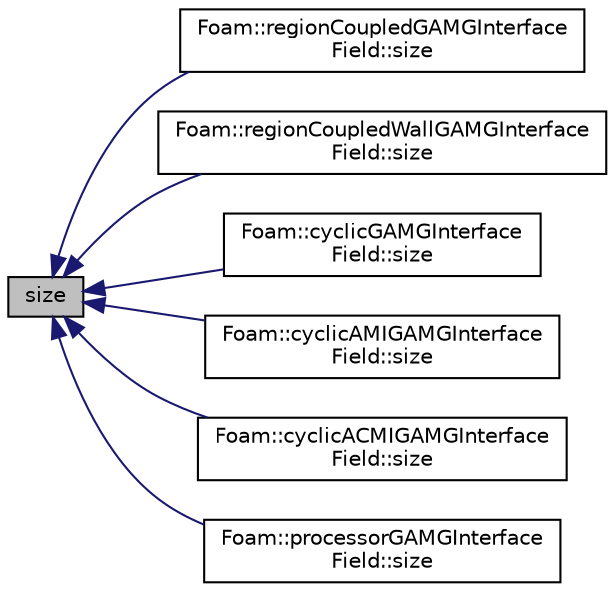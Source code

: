 digraph "size"
{
  bgcolor="transparent";
  edge [fontname="Helvetica",fontsize="10",labelfontname="Helvetica",labelfontsize="10"];
  node [fontname="Helvetica",fontsize="10",shape=record];
  rankdir="LR";
  Node1 [label="size",height=0.2,width=0.4,color="black", fillcolor="grey75", style="filled", fontcolor="black"];
  Node1 -> Node2 [dir="back",color="midnightblue",fontsize="10",style="solid",fontname="Helvetica"];
  Node2 [label="Foam::regionCoupledGAMGInterface\lField::size",height=0.2,width=0.4,color="black",URL="$a02122.html#a65cea301e2d6033c43932d12d91c792f",tooltip="Return size. "];
  Node1 -> Node3 [dir="back",color="midnightblue",fontsize="10",style="solid",fontname="Helvetica"];
  Node3 [label="Foam::regionCoupledWallGAMGInterface\lField::size",height=0.2,width=0.4,color="black",URL="$a02128.html#a65cea301e2d6033c43932d12d91c792f",tooltip="Return size. "];
  Node1 -> Node4 [dir="back",color="midnightblue",fontsize="10",style="solid",fontname="Helvetica"];
  Node4 [label="Foam::cyclicGAMGInterface\lField::size",height=0.2,width=0.4,color="black",URL="$a00479.html#a65cea301e2d6033c43932d12d91c792f",tooltip="Return size. "];
  Node1 -> Node5 [dir="back",color="midnightblue",fontsize="10",style="solid",fontname="Helvetica"];
  Node5 [label="Foam::cyclicAMIGAMGInterface\lField::size",height=0.2,width=0.4,color="black",URL="$a00469.html#a65cea301e2d6033c43932d12d91c792f",tooltip="Return size. "];
  Node1 -> Node6 [dir="back",color="midnightblue",fontsize="10",style="solid",fontname="Helvetica"];
  Node6 [label="Foam::cyclicACMIGAMGInterface\lField::size",height=0.2,width=0.4,color="black",URL="$a00459.html#a65cea301e2d6033c43932d12d91c792f",tooltip="Return size. "];
  Node1 -> Node7 [dir="back",color="midnightblue",fontsize="10",style="solid",fontname="Helvetica"];
  Node7 [label="Foam::processorGAMGInterface\lField::size",height=0.2,width=0.4,color="black",URL="$a01988.html#a65cea301e2d6033c43932d12d91c792f",tooltip="Return size. "];
}
